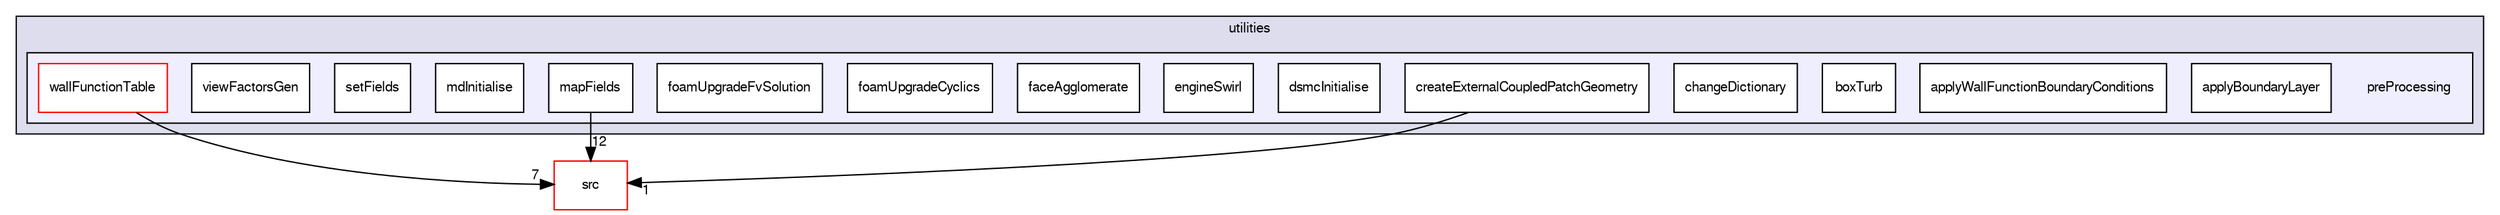 digraph "applications/utilities/preProcessing" {
  bgcolor=transparent;
  compound=true
  node [ fontsize="10", fontname="FreeSans"];
  edge [ labelfontsize="10", labelfontname="FreeSans"];
  subgraph clusterdir_a740ba71acc8f57051af57c325cf1aa6 {
    graph [ bgcolor="#ddddee", pencolor="black", label="utilities" fontname="FreeSans", fontsize="10", URL="dir_a740ba71acc8f57051af57c325cf1aa6.html"]
  subgraph clusterdir_2cb9088fcfa5d85f3ea0b5a37d6be287 {
    graph [ bgcolor="#eeeeff", pencolor="black", label="" URL="dir_2cb9088fcfa5d85f3ea0b5a37d6be287.html"];
    dir_2cb9088fcfa5d85f3ea0b5a37d6be287 [shape=plaintext label="preProcessing"];
    dir_7140ce77d58c8df42cb3016e38c7312a [shape=box label="applyBoundaryLayer" color="black" fillcolor="white" style="filled" URL="dir_7140ce77d58c8df42cb3016e38c7312a.html"];
    dir_e0755013686a005354b51dc787cb088b [shape=box label="applyWallFunctionBoundaryConditions" color="black" fillcolor="white" style="filled" URL="dir_e0755013686a005354b51dc787cb088b.html"];
    dir_e63be396e33f4fbe80cf953628dc8086 [shape=box label="boxTurb" color="black" fillcolor="white" style="filled" URL="dir_e63be396e33f4fbe80cf953628dc8086.html"];
    dir_310104130f5f27b77dba0d6636b230e4 [shape=box label="changeDictionary" color="black" fillcolor="white" style="filled" URL="dir_310104130f5f27b77dba0d6636b230e4.html"];
    dir_a5dcb1ffeab3d97395a3f875d8f257db [shape=box label="createExternalCoupledPatchGeometry" color="black" fillcolor="white" style="filled" URL="dir_a5dcb1ffeab3d97395a3f875d8f257db.html"];
    dir_c158c268b59c4e5aa7fcc687e78d11c5 [shape=box label="dsmcInitialise" color="black" fillcolor="white" style="filled" URL="dir_c158c268b59c4e5aa7fcc687e78d11c5.html"];
    dir_13172ea0d4d26378874af07e1692ae3d [shape=box label="engineSwirl" color="black" fillcolor="white" style="filled" URL="dir_13172ea0d4d26378874af07e1692ae3d.html"];
    dir_612ab37c2e0d8163bc69721ec021af34 [shape=box label="faceAgglomerate" color="black" fillcolor="white" style="filled" URL="dir_612ab37c2e0d8163bc69721ec021af34.html"];
    dir_8478ec309155dfd90413f6dbcc5213e3 [shape=box label="foamUpgradeCyclics" color="black" fillcolor="white" style="filled" URL="dir_8478ec309155dfd90413f6dbcc5213e3.html"];
    dir_93b61af83358d66e1614fe7dadce8712 [shape=box label="foamUpgradeFvSolution" color="black" fillcolor="white" style="filled" URL="dir_93b61af83358d66e1614fe7dadce8712.html"];
    dir_d26617a7d33d39153578b0353f3a825e [shape=box label="mapFields" color="black" fillcolor="white" style="filled" URL="dir_d26617a7d33d39153578b0353f3a825e.html"];
    dir_04b3648d91b11fefdf800213de686322 [shape=box label="mdInitialise" color="black" fillcolor="white" style="filled" URL="dir_04b3648d91b11fefdf800213de686322.html"];
    dir_d006ba65fcbdd061b7be916f308f49a4 [shape=box label="setFields" color="black" fillcolor="white" style="filled" URL="dir_d006ba65fcbdd061b7be916f308f49a4.html"];
    dir_ca683ed4d325474578cdfb0340d1c3f5 [shape=box label="viewFactorsGen" color="black" fillcolor="white" style="filled" URL="dir_ca683ed4d325474578cdfb0340d1c3f5.html"];
    dir_2bff761b90451d3e5a5395d4816ecc83 [shape=box label="wallFunctionTable" color="red" fillcolor="white" style="filled" URL="dir_2bff761b90451d3e5a5395d4816ecc83.html"];
  }
  }
  dir_68267d1309a1af8e8297ef4c3efbcdba [shape=box label="src" color="red" URL="dir_68267d1309a1af8e8297ef4c3efbcdba.html"];
  dir_2bff761b90451d3e5a5395d4816ecc83->dir_68267d1309a1af8e8297ef4c3efbcdba [headlabel="7", labeldistance=1.5 headhref="dir_000536_000577.html"];
  dir_d26617a7d33d39153578b0353f3a825e->dir_68267d1309a1af8e8297ef4c3efbcdba [headlabel="12", labeldistance=1.5 headhref="dir_000421_000577.html"];
  dir_a5dcb1ffeab3d97395a3f875d8f257db->dir_68267d1309a1af8e8297ef4c3efbcdba [headlabel="1", labeldistance=1.5 headhref="dir_000528_000577.html"];
}
